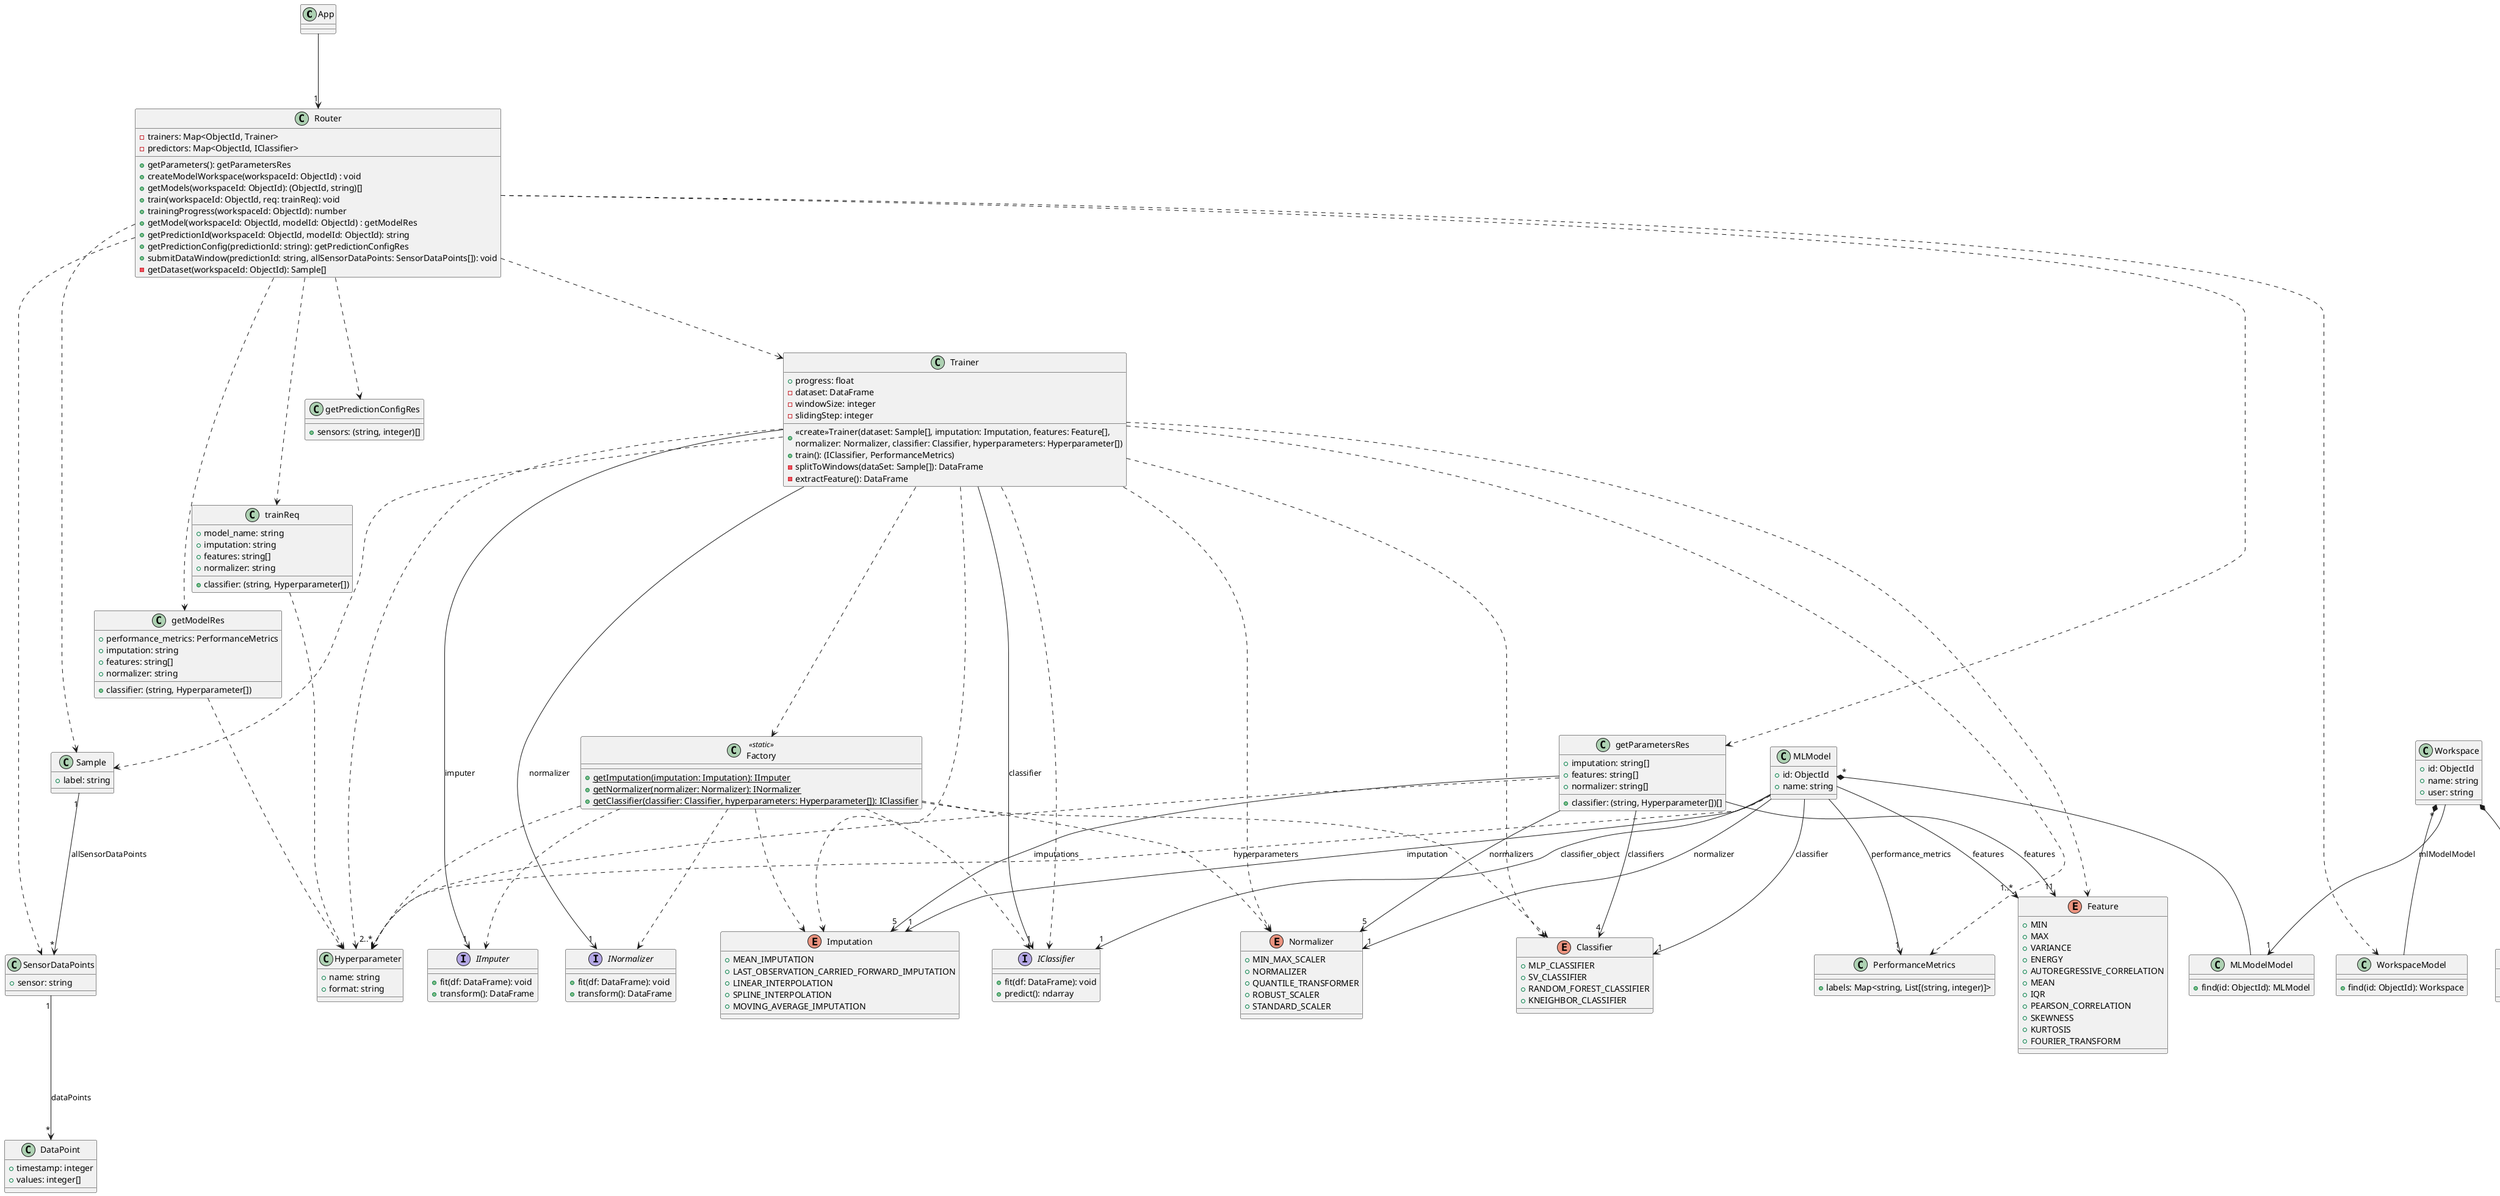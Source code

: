 @startuml Model Management Class Diagram

class App {}

App ---> "1" Router

class WorkspaceModel {
    +find(id: ObjectId): Workspace
}

class Workspace {
    +id: ObjectId
    +name: string
    +user: string
}

Workspace *--- "*" Sensor : sensors

class Sensor {
    +name: string
    +samplingRate: number
}

Workspace "*" *--- WorkspaceModel
Workspace ---> "1" MLModelModel : mlModelModel

class getParametersRes {
    +imputation: string[]
    +features: string[]
    +normalizer: string[]
    +classifier: (string, Hyperparameter[])[]
}

getParametersRes ...> Hyperparameter

class Hyperparameter {
    +name: string
    +format: string
}

getParametersRes ---> "5" Imputation: imputations
getParametersRes ---> "11" Feature: features
getParametersRes ---> "5" Normalizer: normalizers
getParametersRes ---> "4" Classifier: classifiers

class trainReq {
    +model_name: string
    +imputation: string
    +features: string[]
    +normalizer: string
    +classifier: (string, Hyperparameter[])
}

trainReq ...> Hyperparameter

class getModelRes {
    +performance_metrics: PerformanceMetrics
    +imputation: string
    +features: string[]
    +normalizer: string
    +classifier: (string, Hyperparameter[])
}

getModelRes ...> Hyperparameter

class getPredictionConfigRes {
    +sensors: (string, integer)[]
}

class Router {
    -trainers: Map<ObjectId, Trainer> 
    -predictors: Map<ObjectId, IClassifier>

    +getParameters(): getParametersRes
    +createModelWorkspace(workspaceId: ObjectId) : void
    +getModels(workspaceId: ObjectId): (ObjectId, string)[]
    +train(workspaceId: ObjectId, req: trainReq): void
    +trainingProgress(workspaceId: ObjectId): number
    +getModel(workspaceId: ObjectId, modelId: ObjectId) : getModelRes
    +getPredictionId(workspaceId: ObjectId, modelId: ObjectId): string
    +getPredictionConfig(predictionId: string): getPredictionConfigRes
    +submitDataWindow(predictionId: string, allSensorDataPoints: SensorDataPoints[]): void
    -getDataset(workspaceId: ObjectId): Sample[]
}

Router ...> SensorDataPoints
Router ...> Sample
Router ...> WorkspaceModel
Router ...> Trainer

class Sample {
    +label: string
}

class SensorDataPoints {
    +sensor: string
}

class DataPoint {
    +timestamp: integer
    +values: integer[]
}

Sample "1" ---> "*" SensorDataPoints : allSensorDataPoints
SensorDataPoints "1" ---> "*" DataPoint : dataPoints

Router ...> getParametersRes
Router ...> trainReq
Router ...> getModelRes
Router ...> getPredictionConfigRes

class Factory <<static>> {
    +{static} getImputation(imputation: Imputation): IImputer
    +{static} getNormalizer(normalizer: Normalizer): INormalizer
    +{static} getClassifier(classifier: Classifier, hyperparameters: Hyperparameter[]): IClassifier
}

Factory ...> Imputation
Factory ...> IImputer
Factory ...> Normalizer
Factory ...> INormalizer
Factory ...> Classifier
Factory ...> IClassifier
Factory ...> Hyperparameter

interface IImputer {
    +fit(df: DataFrame): void
    +transform(): DataFrame
}

interface INormalizer {
    +fit(df: DataFrame): void
    +transform(): DataFrame
}

interface IClassifier {
    +fit(df: DataFrame): void
    +predict(): ndarray
}

class Trainer {
    +progress: float
    -dataset: DataFrame
    -windowSize: integer
    -slidingStep: integer
    +<<create>>Trainer(dataset: Sample[], imputation: Imputation, features: Feature[],\nnormalizer: Normalizer, classifier: Classifier, hyperparameters: Hyperparameter[])
    +train(): (IClassifier, PerformanceMetrics)
    -splitToWindows(dataSet: Sample[]): DataFrame
    -extractFeature(): DataFrame
}

Trainer ---> "1" IImputer : imputer
Trainer ---> "1" INormalizer : normalizer
Trainer ---> "1" IClassifier : classifier

Trainer ...> Imputation
Trainer ...> Feature
Trainer ...> Normalizer
Trainer ...> Classifier
Trainer ...> IClassifier
Trainer ...> PerformanceMetrics
Trainer ...> Sample
Trainer ...> Factory
Trainer ...> Hyperparameter

class PerformanceMetrics {
    +labels: Map<string, List[(string, integer)]>
}

class MLModel {
    +id: ObjectId
    +name: string
}

MLModel ---> "1" Imputation : imputation
MLModel ---> "1..*" Feature : features
MLModel ---> "1" Normalizer : normalizer
MLModel ---> "1" Classifier : classifier
MLModel ...> "2..*" Hyperparameter: hyperparameters
MLModel ---> "1" PerformanceMetrics : performance_metrics
MLModel ---> "1" IClassifier : classifier_object

class MLModelModel {
    +find(id: ObjectId): MLModel
}

MLModel "*" *--- MLModelModel

enum Imputation {
    +MEAN_IMPUTATION
    +LAST_OBSERVATION_CARRIED_FORWARD_IMPUTATION
    +LINEAR_INTERPOLATION
    +SPLINE_INTERPOLATION
    +MOVING_AVERAGE_IMPUTATION
}

enum Feature {
    +MIN
    +MAX
    +VARIANCE
    +ENERGY
    +AUTOREGRESSIVE_CORRELATION
    +MEAN
    +IQR
    +PEARSON_CORRELATION
    +SKEWNESS
    +KURTOSIS
    +FOURIER_TRANSFORM
}

enum Normalizer {
    +MIN_MAX_SCALER
    +NORMALIZER
    +QUANTILE_TRANSFORMER
    +ROBUST_SCALER
    +STANDARD_SCALER
} 

enum Classifier {
    +MLP_CLASSIFIER
    +SV_CLASSIFIER
    +RANDOM_FOREST_CLASSIFIER
    +KNEIGHBOR_CLASSIFIER
}

@enduml